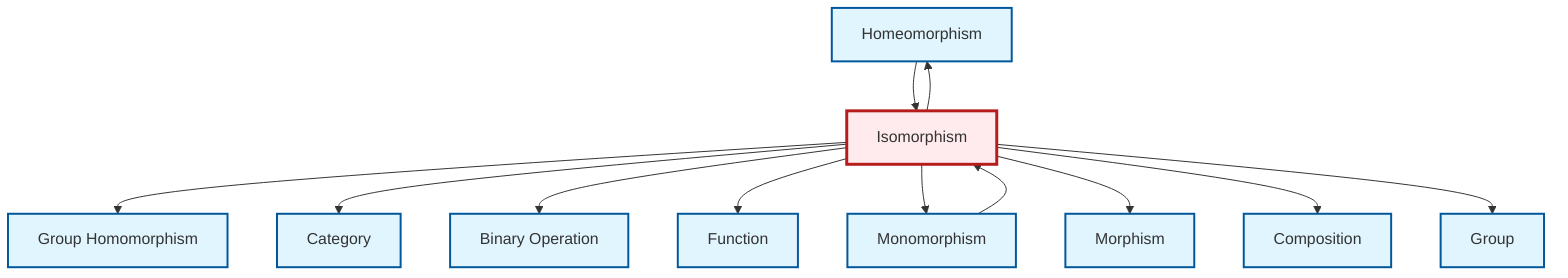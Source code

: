 graph TD
    classDef definition fill:#e1f5fe,stroke:#01579b,stroke-width:2px
    classDef theorem fill:#f3e5f5,stroke:#4a148c,stroke-width:2px
    classDef axiom fill:#fff3e0,stroke:#e65100,stroke-width:2px
    classDef example fill:#e8f5e9,stroke:#1b5e20,stroke-width:2px
    classDef current fill:#ffebee,stroke:#b71c1c,stroke-width:3px
    def-category["Category"]:::definition
    def-homeomorphism["Homeomorphism"]:::definition
    def-group["Group"]:::definition
    def-morphism["Morphism"]:::definition
    def-function["Function"]:::definition
    def-binary-operation["Binary Operation"]:::definition
    def-monomorphism["Monomorphism"]:::definition
    def-isomorphism["Isomorphism"]:::definition
    def-homomorphism["Group Homomorphism"]:::definition
    def-composition["Composition"]:::definition
    def-isomorphism --> def-homomorphism
    def-isomorphism --> def-category
    def-homeomorphism --> def-isomorphism
    def-isomorphism --> def-binary-operation
    def-isomorphism --> def-function
    def-isomorphism --> def-monomorphism
    def-isomorphism --> def-morphism
    def-isomorphism --> def-composition
    def-monomorphism --> def-isomorphism
    def-isomorphism --> def-homeomorphism
    def-isomorphism --> def-group
    class def-isomorphism current